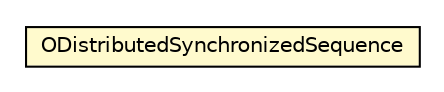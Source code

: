 #!/usr/local/bin/dot
#
# Class diagram 
# Generated by UMLGraph version R5_6-24-gf6e263 (http://www.umlgraph.org/)
#

digraph G {
	edge [fontname="Helvetica",fontsize=10,labelfontname="Helvetica",labelfontsize=10];
	node [fontname="Helvetica",fontsize=10,shape=plaintext];
	nodesep=0.25;
	ranksep=0.5;
	// com.orientechnologies.orient.server.distributed.impl.ODistributedSynchronizedSequence
	c3069008 [label=<<table title="com.orientechnologies.orient.server.distributed.impl.ODistributedSynchronizedSequence" border="0" cellborder="1" cellspacing="0" cellpadding="2" port="p" bgcolor="lemonChiffon" href="./ODistributedSynchronizedSequence.html">
		<tr><td><table border="0" cellspacing="0" cellpadding="1">
<tr><td align="center" balign="center"> ODistributedSynchronizedSequence </td></tr>
		</table></td></tr>
		</table>>, URL="./ODistributedSynchronizedSequence.html", fontname="Helvetica", fontcolor="black", fontsize=10.0];
}

